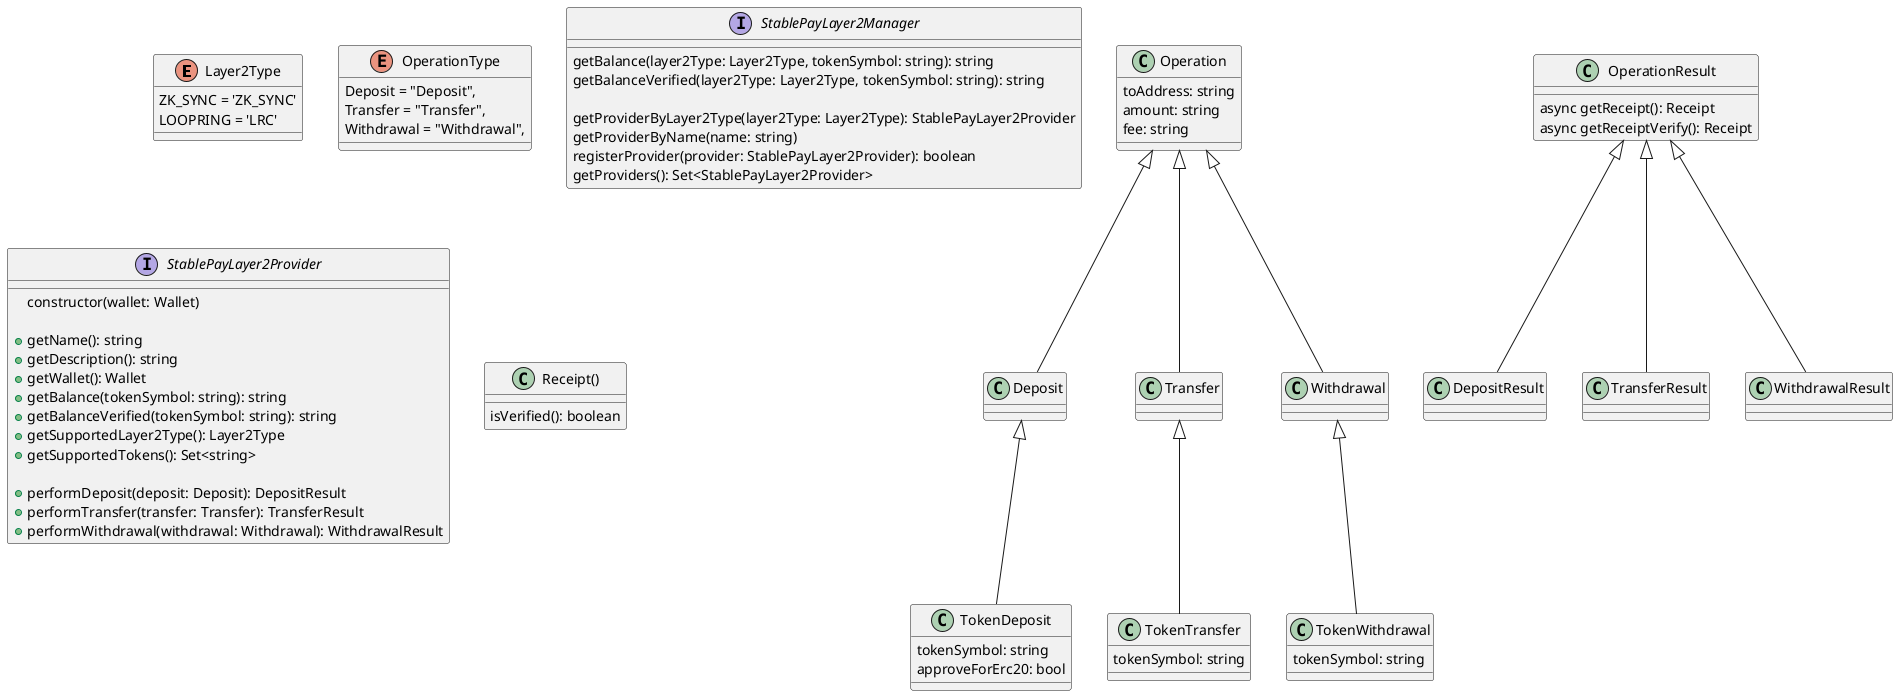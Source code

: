 @startuml covid sos datamodel

enum Layer2Type {
  ZK_SYNC = 'ZK_SYNC'
  LOOPRING = 'LRC'
}

enum OperationType {
  Deposit = "Deposit",
  Transfer = "Transfer",
  Withdrawal = "Withdrawal",
}

class Operation {
  toAddress: string
  amount: string
  fee: string
}

class Deposit {
}
Operation <|-- Deposit
class TokenDeposit {
  tokenSymbol: string
  approveForErc20: bool
}
Deposit <|-- TokenDeposit

class Transfer {
}
Operation <|-- Transfer
class TokenTransfer {
  tokenSymbol: string
}
Transfer <|-- TokenTransfer

class Withdrawal {
}
Operation <|-- Withdrawal
class TokenWithdrawal {
  tokenSymbol: string
}
Withdrawal <|-- TokenWithdrawal


interface StablePayLayer2Manager {
  getBalance(layer2Type: Layer2Type, tokenSymbol: string): string
  getBalanceVerified(layer2Type: Layer2Type, tokenSymbol: string): string

  getProviderByLayer2Type(layer2Type: Layer2Type): StablePayLayer2Provider
  getProviderByName(name: string)
  registerProvider(provider: StablePayLayer2Provider): boolean
  getProviders(): Set<StablePayLayer2Provider>
}

interface StablePayLayer2Provider {
  constructor(wallet: Wallet)

  + getName(): string
  + getDescription(): string
  + getWallet(): Wallet
  + getBalance(tokenSymbol: string): string
  + getBalanceVerified(tokenSymbol: string): string
  + getSupportedLayer2Type(): Layer2Type
  + getSupportedTokens(): Set<string>

  + performDeposit(deposit: Deposit): DepositResult
  + performTransfer(transfer: Transfer): TransferResult
  + performWithdrawal(withdrawal: Withdrawal): WithdrawalResult
}

class OperationResult {
  async getReceipt(): Receipt
  async getReceiptVerify(): Receipt
}

class DepositResult {
}
OperationResult <|-- DepositResult

class TransferResult {
}
OperationResult <|-- TransferResult

class WithdrawalResult {
}
OperationResult <|-- WithdrawalResult

class Receipt() {
  isVerified(): boolean
}

@enduml
